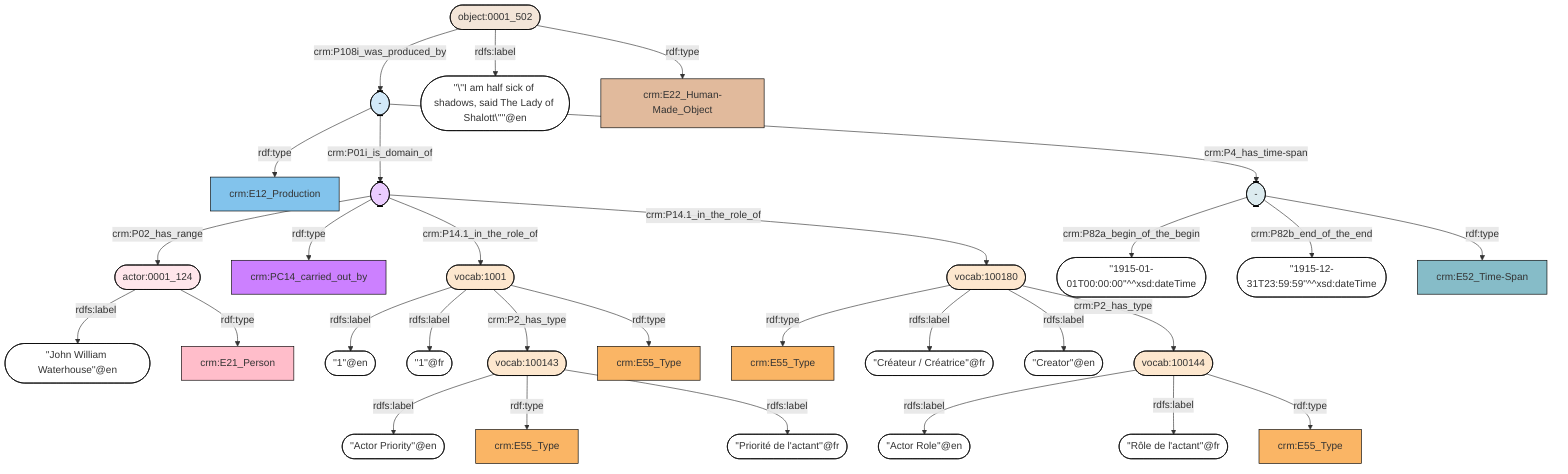 flowchart TD
classDef Literal fill:#ffffff,stroke:#000000;
classDef Literal_URI fill:,stroke:;
classDef E1_CRM_Entity fill:#ffffff,stroke:#000000;
classDef E1_CRM_Entity_URI fill:#ffffff,stroke:#000000;
classDef E2_Temporal_Entity fill:#82c3ec,stroke:#000000;
classDef E2_Temporal_Entity_URI fill:#d2e9f9,stroke:#000000;
classDef E55_Type fill:#fab565,stroke:#000000;
classDef E55_Type_URI fill:#fde7ce,stroke:#000000;
classDef E52_Time-Span fill:#86bcc8,stroke:#000000;
classDef E52_Time-Span_URI fill:#dcebef,stroke:#000000;
classDef E41_Appellation fill:#fef3ba,stroke:#000000;
classDef E41_Appellation_URI fill:#fffae6,stroke:#000000;
classDef E53_Place fill:#94cc7d,stroke:#000000;
classDef E53_Place_URI fill:#e1f1da,stroke:#000000;
classDef E77_Persistent_Item fill:#ffffff,stroke:#000000;
classDef E77_Persistent_Item_URI fill:#ffffff,stroke:#000000;
classDef E28_Conceptual_Object fill:#fddc34,stroke:#000000;
classDef E28_Conceptual_Object_URI fill:#fef6cd,stroke:#000000;
classDef E18_Physical_Thing fill:#e1ba9c,stroke:#000000;
classDef E18_Physical_Thing_URI fill:#f3e5d8,stroke:#000000;
classDef E39_Actor fill:#ffbdca,stroke:#000000;
classDef E39_Actor_URI fill:#ffe6eb,stroke:#000000;
classDef PC0_Typed_CRM_Property fill:#cc80ff,stroke:#000000;
classDef PC0_Typed_CRM_Property_URI fill:#ebccff,stroke:#000000;
classDef Multi fill:#cccccc,stroke:#000000;
classDef Multi_URI fill:#cccccc,stroke:#000000;
0(["-"]) -->|crm:P02_has_range| 1(["actor:0001_124"])
1(["actor:0001_124"]) -->|rdfs:label| 2(["''John William Waterhouse''@en"]):::Literal
3(["object:0001_502"]) -->|crm:P108i_was_produced_by| 4(["-"])
5(["vocab:100180"]):::E55_Type_URI -->|rdf:type| 6["crm:E55_Type"]:::E55_Type
7(["vocab:100143"]) -->|rdfs:label| 8(["''Actor Priority''@en"]):::Literal
5(["vocab:100180"]) -->|rdfs:label| 9(["''Créateur / Créatrice''@fr"]):::Literal
4(["-"]):::E2_Temporal_Entity_URI -->|rdf:type| 10["crm:E12_Production"]:::E2_Temporal_Entity
11(["vocab:100144"]) -->|rdfs:label| 12(["''Actor Role''@en"]):::Literal
7(["vocab:100143"]):::E55_Type_URI -->|rdf:type| 13["crm:E55_Type"]:::E55_Type
14(["vocab:1001"]) -->|rdfs:label| 15(["''1''@en"]):::Literal
3(["object:0001_502"]) -->|rdfs:label| 16(["''\''I am half sick of shadows, said The Lady of Shalott\''''@en"]):::Literal
4(["-"]) -->|crm:P01i_is_domain_of| 0(["-"])
11(["vocab:100144"]) -->|rdfs:label| 17(["''Rôle de l'actant''@fr"]):::Literal
1(["actor:0001_124"]):::E39_Actor_URI -->|rdf:type| 18["crm:E21_Person"]:::E39_Actor
14(["vocab:1001"]) -->|rdfs:label| 19(["''1''@fr"]):::Literal
14(["vocab:1001"]) -->|crm:P2_has_type| 7(["vocab:100143"])
0(["-"]):::PC0_Typed_CRM_Property_URI -->|rdf:type| 20["crm:PC14_carried_out_by"]:::PC0_Typed_CRM_Property
21(["-"]) -->|crm:P82a_begin_of_the_begin| 22(["''1915-01-01T00:00:00''^^xsd:dateTime"]):::Literal
21(["-"]) -->|crm:P82b_end_of_the_end| 23(["''1915-12-31T23:59:59''^^xsd:dateTime"]):::Literal
5(["vocab:100180"]) -->|rdfs:label| 24(["''Creator''@en"]):::Literal
4(["-"]) -->|crm:P4_has_time-span| 21(["-"])
21(["-"]):::E52_Time-Span_URI -->|rdf:type| 25["crm:E52_Time-Span"]:::E52_Time-Span
0(["-"]) -->|crm:P14.1_in_the_role_of| 14(["vocab:1001"])
14(["vocab:1001"]):::E55_Type_URI -->|rdf:type| 26["crm:E55_Type"]:::E55_Type
3(["object:0001_502"]):::E18_Physical_Thing_URI -->|rdf:type| 27["crm:E22_Human-Made_Object"]:::E18_Physical_Thing
5(["vocab:100180"]) -->|crm:P2_has_type| 11(["vocab:100144"])
0(["-"]) -->|crm:P14.1_in_the_role_of| 5(["vocab:100180"])
11(["vocab:100144"]):::E55_Type_URI -->|rdf:type| 28["crm:E55_Type"]:::E55_Type
7(["vocab:100143"]) -->|rdfs:label| 29(["''Priorité de l'actant''@fr"]):::Literal